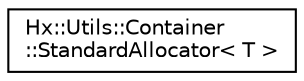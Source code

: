 digraph "Graphical Class Hierarchy"
{
  edge [fontname="Helvetica",fontsize="10",labelfontname="Helvetica",labelfontsize="10"];
  node [fontname="Helvetica",fontsize="10",shape=record];
  rankdir="LR";
  Node0 [label="Hx::Utils::Container\l::StandardAllocator\< T \>",height=0.2,width=0.4,color="black", fillcolor="white", style="filled",URL="$structHx_1_1Utils_1_1Container_1_1StandardAllocator.html"];
}
